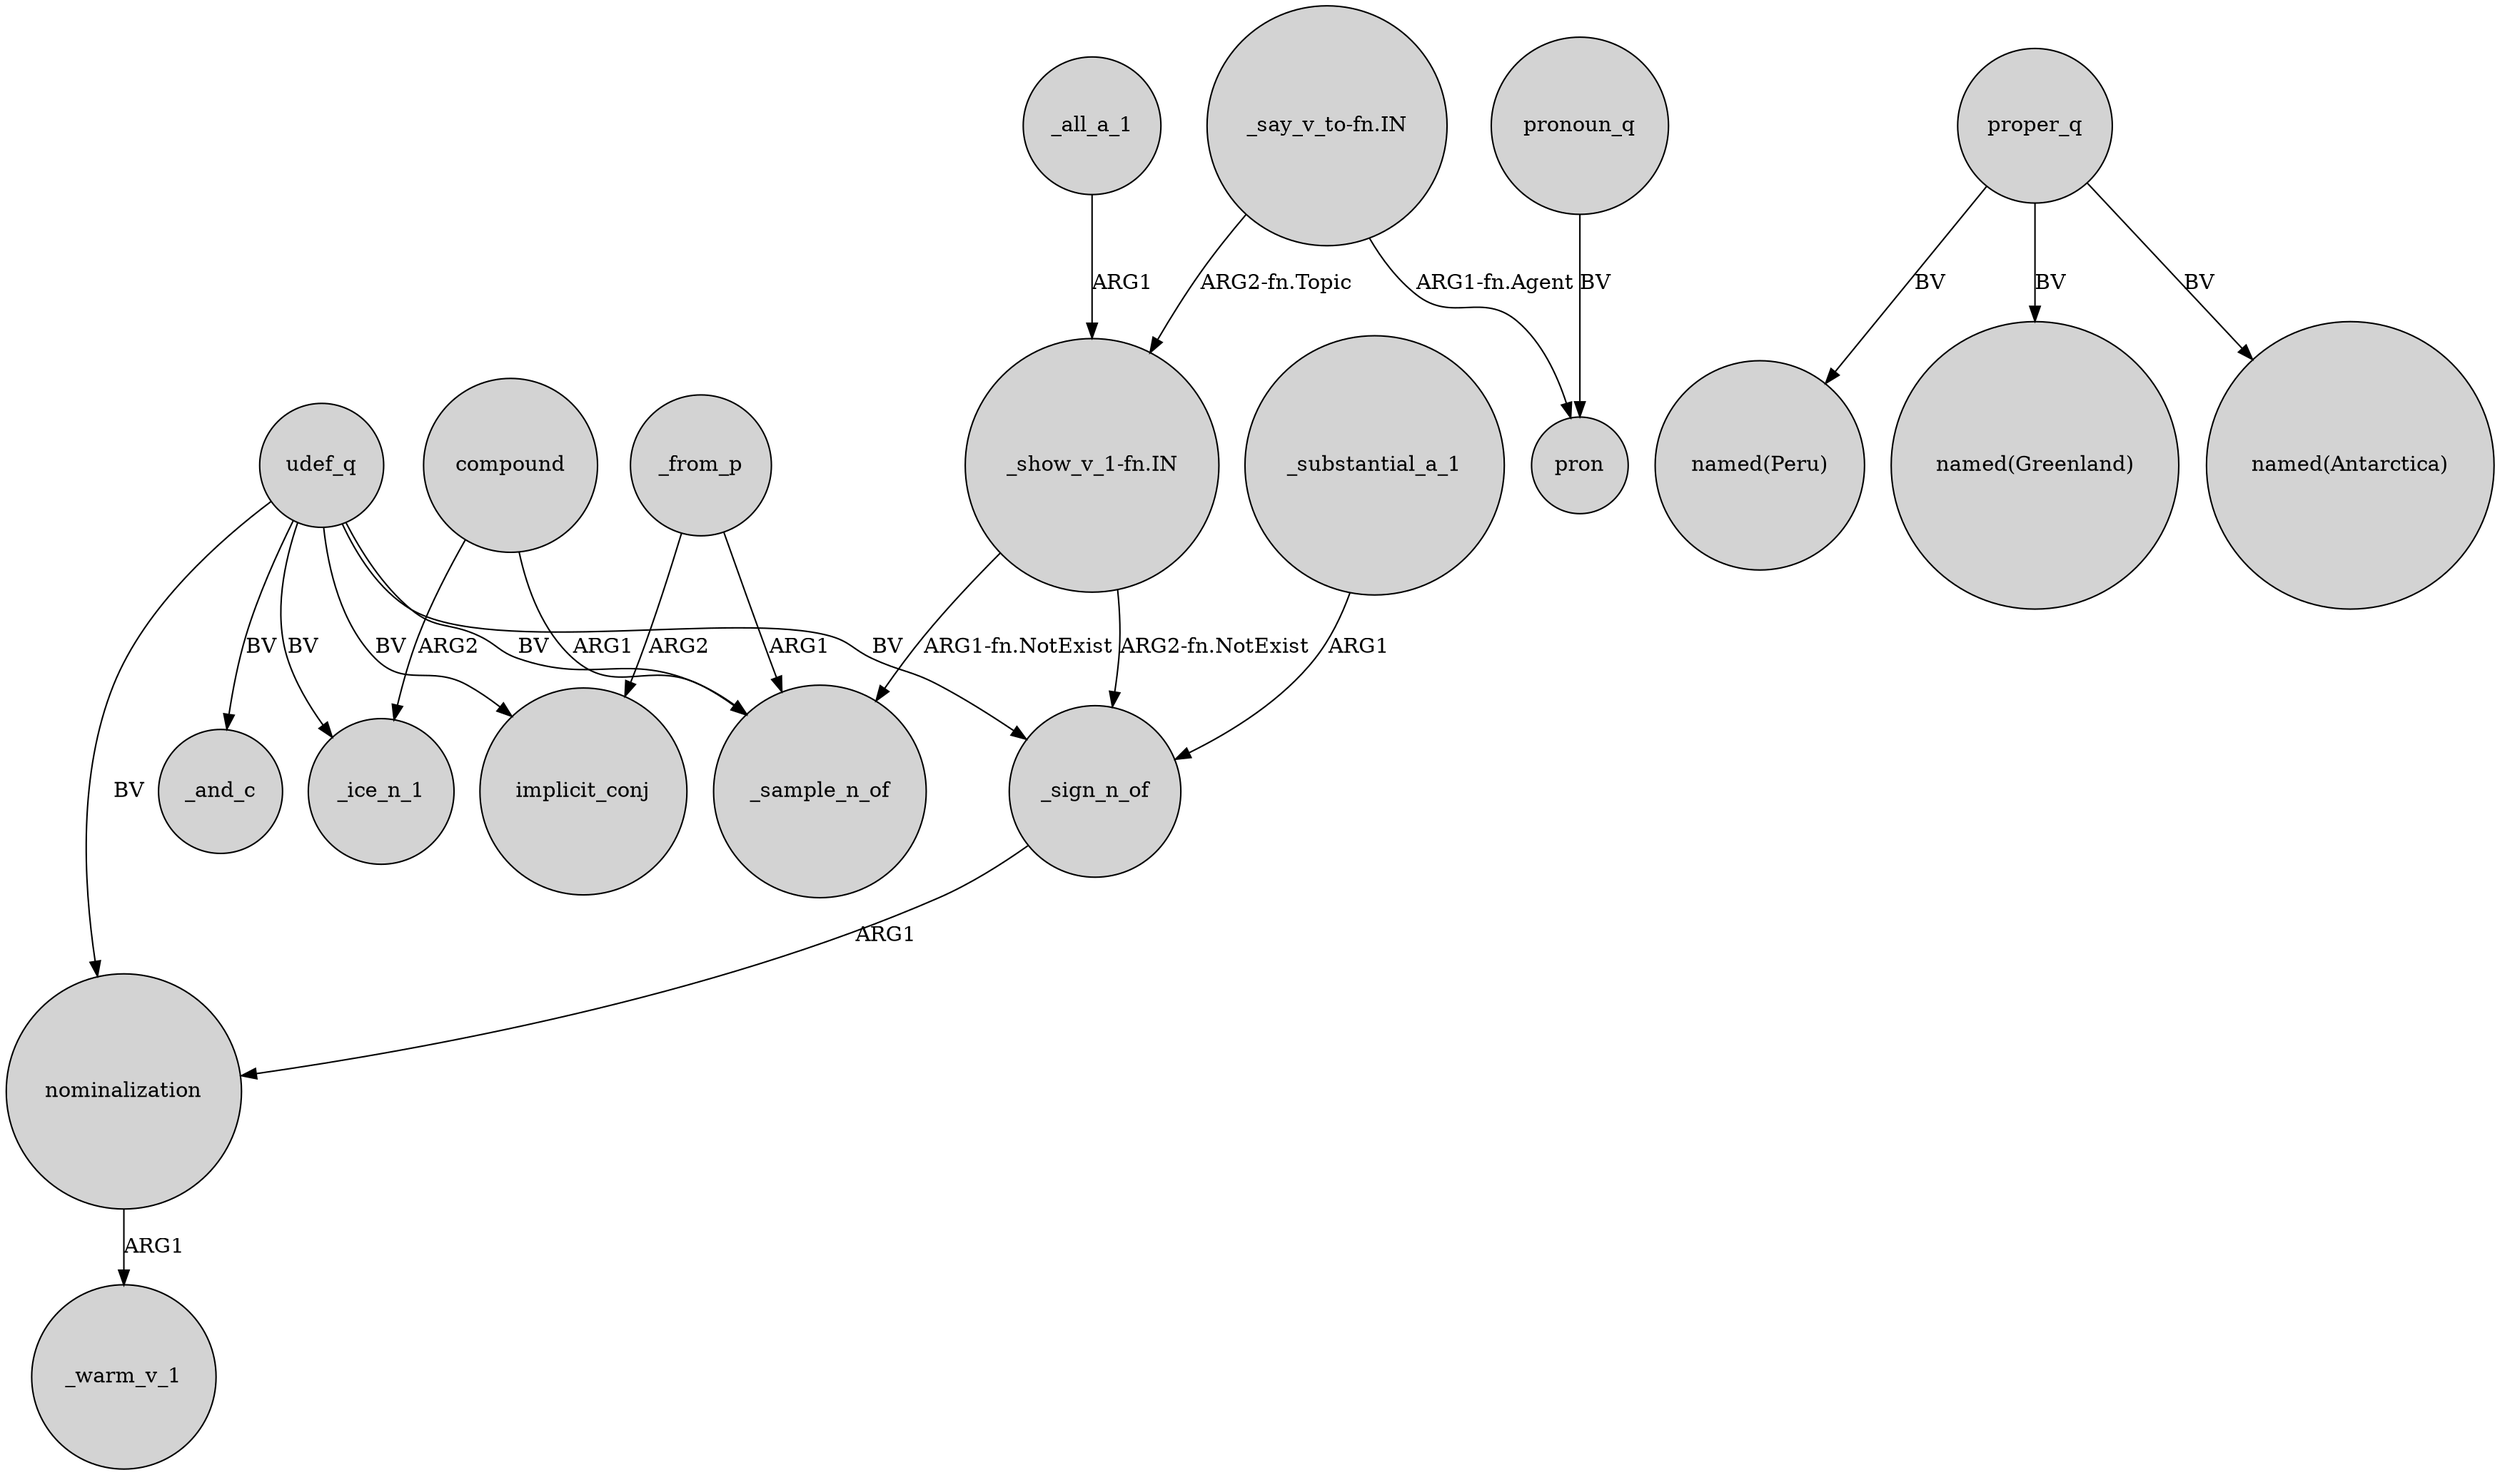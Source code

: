 digraph {
	node [shape=circle style=filled]
	compound -> _ice_n_1 [label=ARG2]
	proper_q -> "named(Peru)" [label=BV]
	nominalization -> _warm_v_1 [label=ARG1]
	_sign_n_of -> nominalization [label=ARG1]
	udef_q -> _ice_n_1 [label=BV]
	_substantial_a_1 -> _sign_n_of [label=ARG1]
	udef_q -> implicit_conj [label=BV]
	"_show_v_1-fn.IN" -> _sample_n_of [label="ARG1-fn.NotExist"]
	"_show_v_1-fn.IN" -> _sign_n_of [label="ARG2-fn.NotExist"]
	pronoun_q -> pron [label=BV]
	udef_q -> _sample_n_of [label=BV]
	proper_q -> "named(Greenland)" [label=BV]
	udef_q -> _sign_n_of [label=BV]
	_all_a_1 -> "_show_v_1-fn.IN" [label=ARG1]
	"_say_v_to-fn.IN" -> "_show_v_1-fn.IN" [label="ARG2-fn.Topic"]
	_from_p -> implicit_conj [label=ARG2]
	udef_q -> nominalization [label=BV]
	proper_q -> "named(Antarctica)" [label=BV]
	"_say_v_to-fn.IN" -> pron [label="ARG1-fn.Agent"]
	_from_p -> _sample_n_of [label=ARG1]
	udef_q -> _and_c [label=BV]
	compound -> _sample_n_of [label=ARG1]
}
